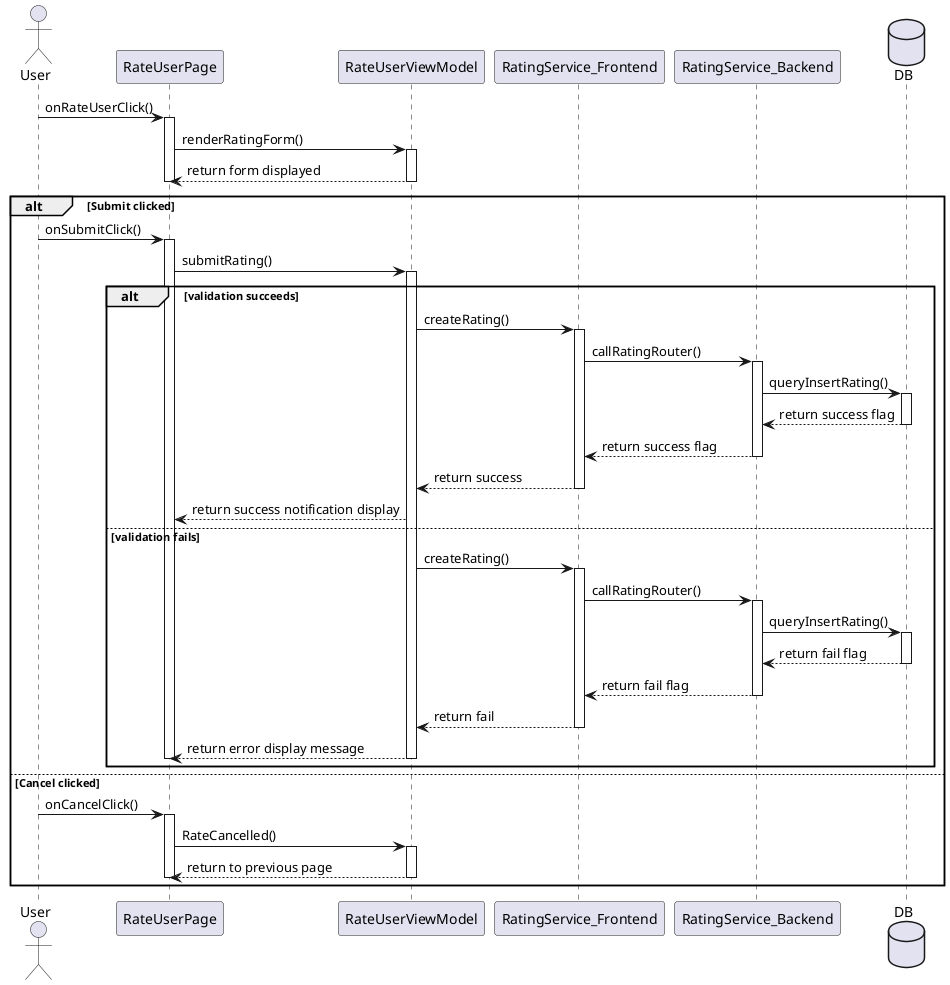 @startuml
actor User

' Layers in horizontal order:
participant RateUserPage
participant RateUserViewModel
participant RatingService_Frontend
participant RatingService_Backend
database DB



User -> RateUserPage            : onRateUserClick()
activate RateUserPage
RateUserPage -> RateUserViewModel    : renderRatingForm()
activate RateUserViewModel
RateUserViewModel --> RateUserPage           : return form displayed
deactivate RateUserViewModel
deactivate RateUserPage


    
    alt Submit clicked
        User -> RateUserPage    : onSubmitClick()
        activate RateUserPage
        RateUserPage -> RateUserViewModel : submitRating()
        

        activate RateUserViewModel
     
       
        alt validation succeeds
            RateUserViewModel -> RatingService_Frontend : createRating()
           

            activate RatingService_Frontend
            RatingService_Frontend -> RatingService_Backend : callRatingRouter()
            

            activate RatingService_Backend
            RatingService_Backend -> DB : queryInsertRating()
            activate DB
            DB --> RatingService_Backend : return success flag
            deactivate DB
            RatingService_Backend --> RatingService_Frontend : return success flag
            deactivate RatingService_Backend

            
            RatingService_Frontend --> RateUserViewModel : return success
            deactivate RatingService_Frontend

            
            RateUserViewModel --> RateUserPage : return success notification display
            

            else validation fails
            RateUserViewModel -> RatingService_Frontend : createRating()
           

            activate RatingService_Frontend
            RatingService_Frontend -> RatingService_Backend : callRatingRouter()
           

            activate RatingService_Backend
            RatingService_Backend -> DB : queryInsertRating()
            activate DB
            DB --> RatingService_Backend : return fail flag
            deactivate DB
            RatingService_Backend --> RatingService_Frontend : return fail flag
            deactivate RatingService_Backend

            
            RatingService_Frontend --> RateUserViewModel : return fail
            deactivate RatingService_Frontend
 

            RateUserViewModel --> RateUserPage : return error display message
            deactivate RateUserViewModel
            deactivate RateUserPage
        end
      else Cancel clicked
        User -> RateUserPage    : onCancelClick()
        activate RateUserPage
        RateUserPage -> RateUserViewModel  : RateCancelled()
        activate RateUserViewModel
        RateUserViewModel --> RateUserPage   : return to previous page
        deactivate RateUserViewModel
        deactivate RateUserPage
    end
@enduml

